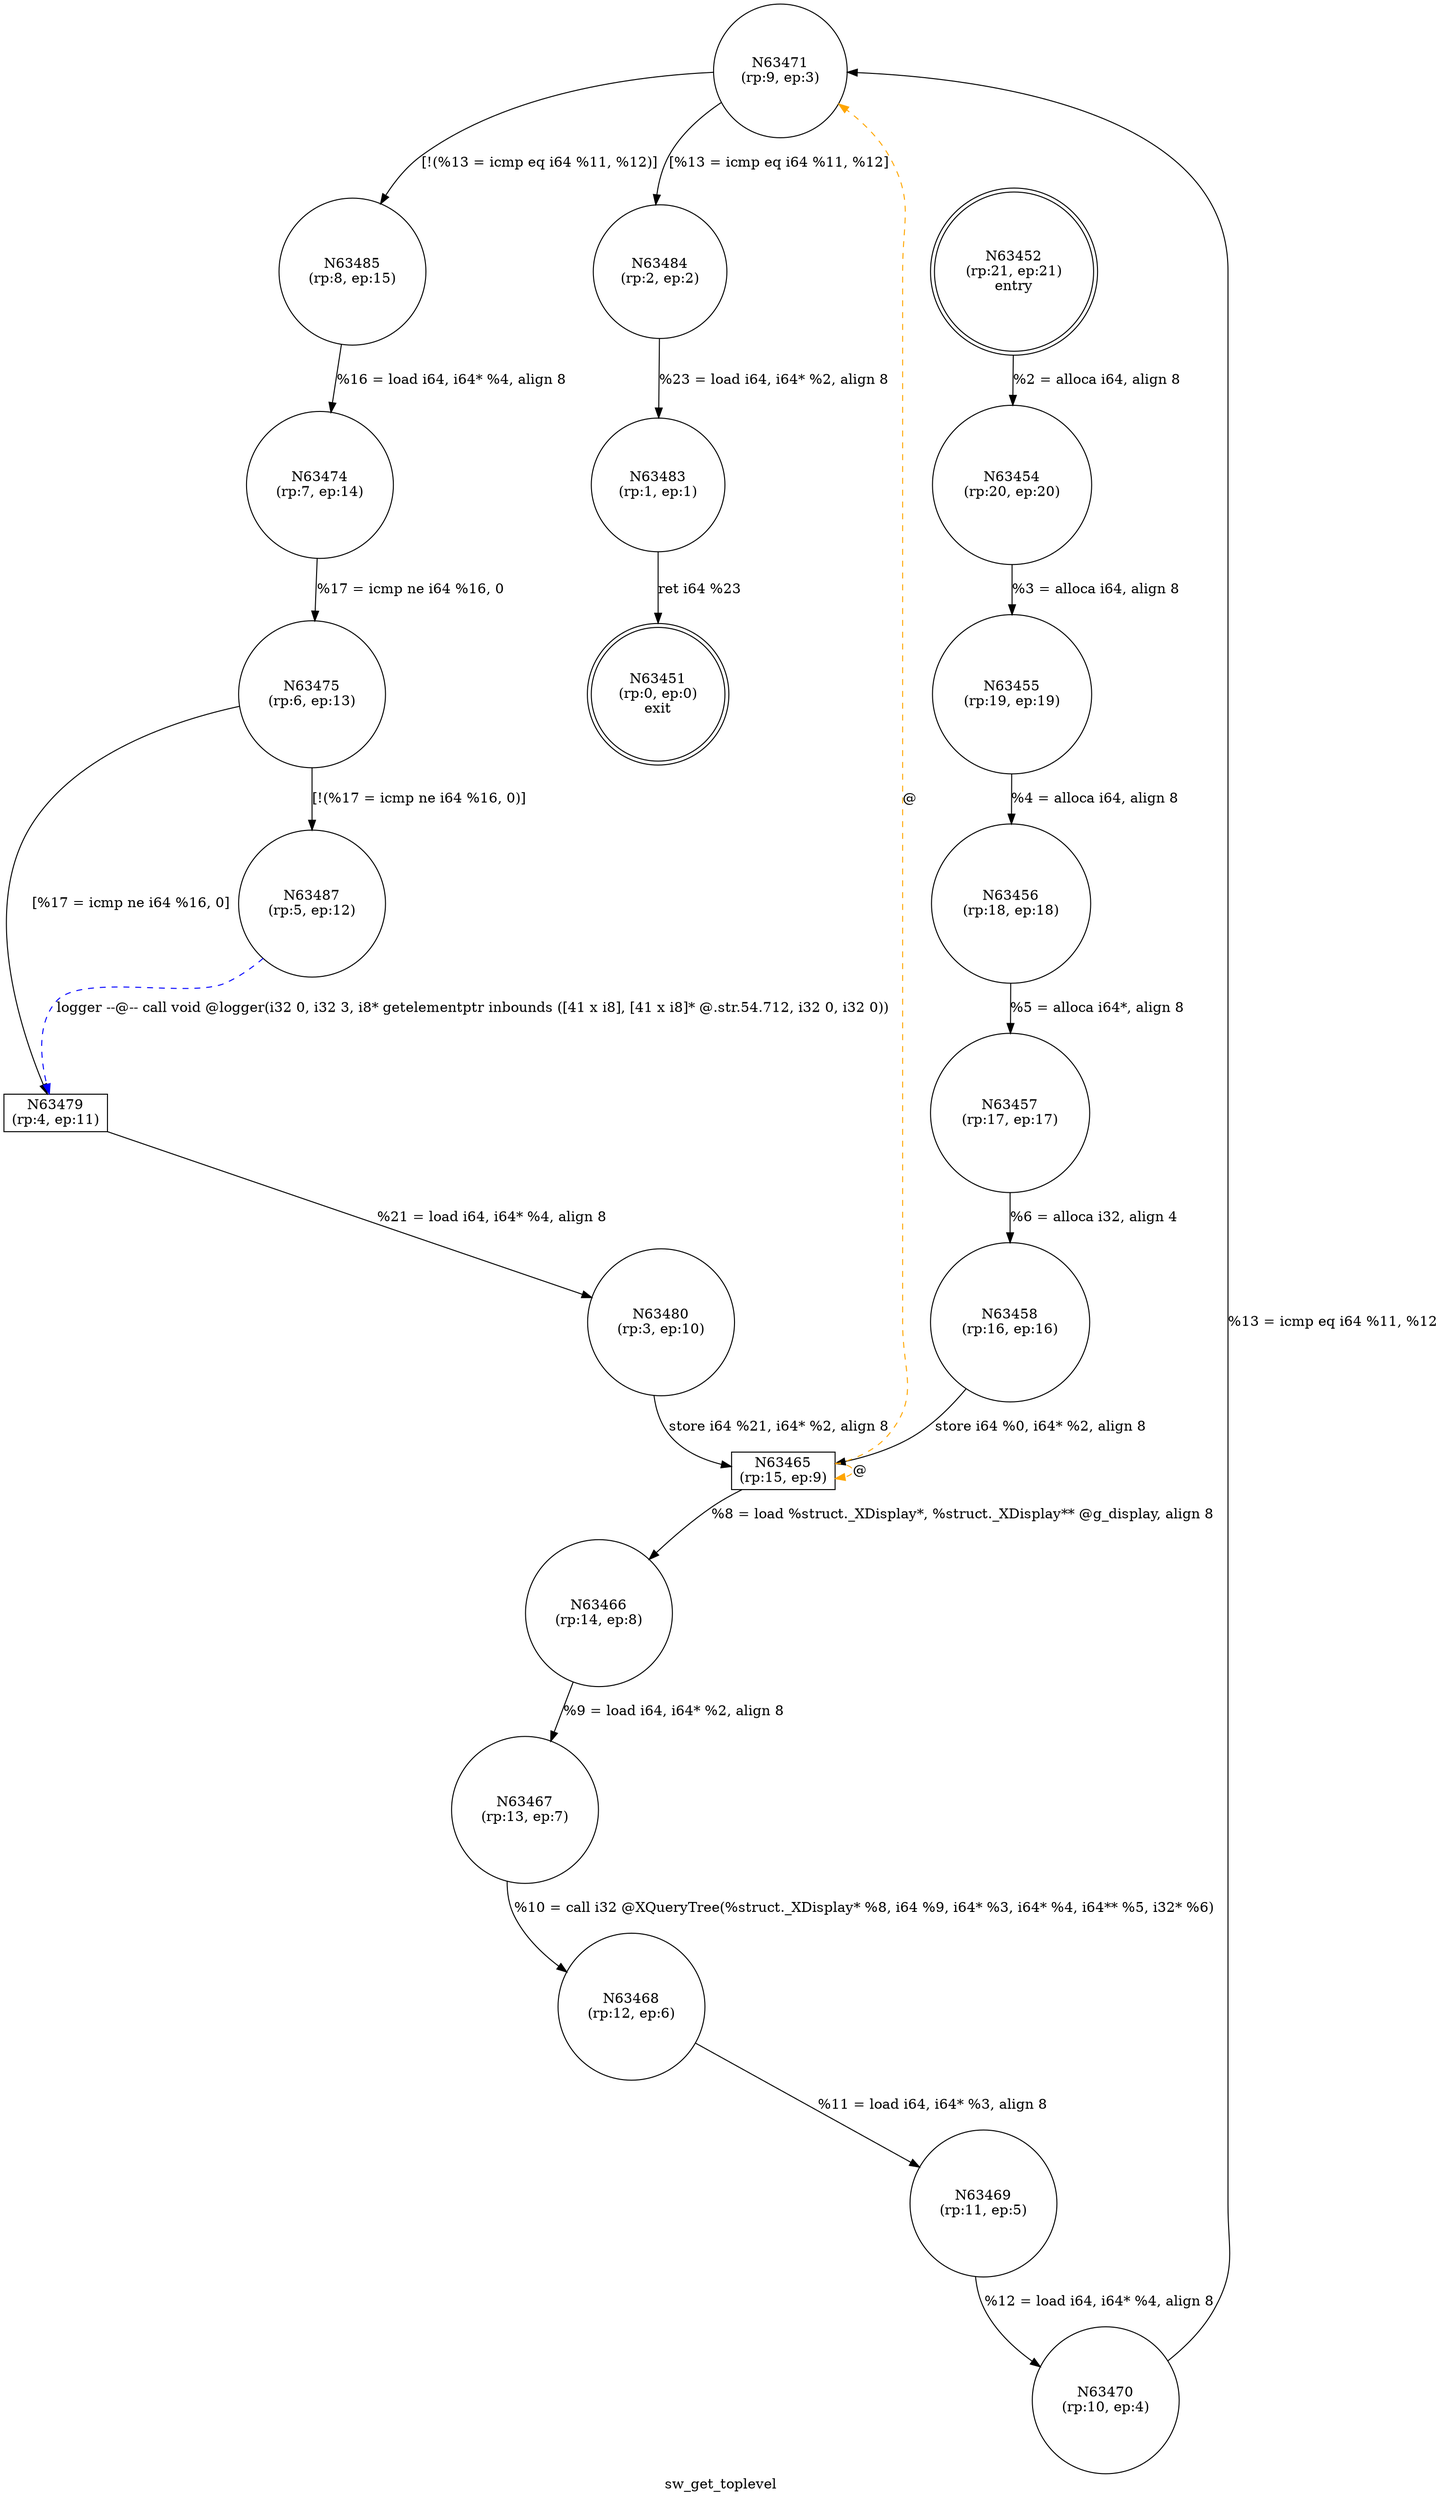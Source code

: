 digraph sw_get_toplevel {
label="sw_get_toplevel"
63451 [label="N63451\n(rp:0, ep:0)\nexit", shape="doublecircle"]
63452 [label="N63452\n(rp:21, ep:21)\nentry", shape="doublecircle"]
63452 -> 63454 [label="%2 = alloca i64, align 8"]
63454 [label="N63454\n(rp:20, ep:20)", shape="circle"]
63454 -> 63455 [label="%3 = alloca i64, align 8"]
63455 [label="N63455\n(rp:19, ep:19)", shape="circle"]
63455 -> 63456 [label="%4 = alloca i64, align 8"]
63456 [label="N63456\n(rp:18, ep:18)", shape="circle"]
63456 -> 63457 [label="%5 = alloca i64*, align 8"]
63457 [label="N63457\n(rp:17, ep:17)", shape="circle"]
63457 -> 63458 [label="%6 = alloca i32, align 4"]
63458 [label="N63458\n(rp:16, ep:16)", shape="circle"]
63458 -> 63465 [label="store i64 %0, i64* %2, align 8"]
63465 [label="N63465\n(rp:15, ep:9)", shape="box"]
63465 -> 63466 [label="%8 = load %struct._XDisplay*, %struct._XDisplay** @g_display, align 8"]
63465 -> 63465 [label="@", style="dashed", color="orange"]
63465 -> 63471 [label="@", style="dashed", color="orange"]
63466 [label="N63466\n(rp:14, ep:8)", shape="circle"]
63466 -> 63467 [label="%9 = load i64, i64* %2, align 8"]
63467 [label="N63467\n(rp:13, ep:7)", shape="circle"]
63467 -> 63468 [label="%10 = call i32 @XQueryTree(%struct._XDisplay* %8, i64 %9, i64* %3, i64* %4, i64** %5, i32* %6)"]
63468 [label="N63468\n(rp:12, ep:6)", shape="circle"]
63468 -> 63469 [label="%11 = load i64, i64* %3, align 8"]
63469 [label="N63469\n(rp:11, ep:5)", shape="circle"]
63469 -> 63470 [label="%12 = load i64, i64* %4, align 8"]
63470 [label="N63470\n(rp:10, ep:4)", shape="circle"]
63470 -> 63471 [label="%13 = icmp eq i64 %11, %12"]
63471 [label="N63471\n(rp:9, ep:3)", shape="circle"]
63471 -> 63484 [label="[%13 = icmp eq i64 %11, %12]"]
63471 -> 63485 [label="[!(%13 = icmp eq i64 %11, %12)]"]
63474 [label="N63474\n(rp:7, ep:14)", shape="circle"]
63474 -> 63475 [label="%17 = icmp ne i64 %16, 0"]
63475 [label="N63475\n(rp:6, ep:13)", shape="circle"]
63475 -> 63487 [label="[!(%17 = icmp ne i64 %16, 0)]"]
63475 -> 63479 [label="[%17 = icmp ne i64 %16, 0]"]
63479 [label="N63479\n(rp:4, ep:11)", shape="box"]
63479 -> 63480 [label="%21 = load i64, i64* %4, align 8"]
63480 [label="N63480\n(rp:3, ep:10)", shape="circle"]
63480 -> 63465 [label="store i64 %21, i64* %2, align 8"]
63483 [label="N63483\n(rp:1, ep:1)", shape="circle"]
63483 -> 63451 [label="ret i64 %23"]
63484 [label="N63484\n(rp:2, ep:2)", shape="circle"]
63484 -> 63483 [label="%23 = load i64, i64* %2, align 8"]
63485 [label="N63485\n(rp:8, ep:15)", shape="circle"]
63485 -> 63474 [label="%16 = load i64, i64* %4, align 8"]
63487 [label="N63487\n(rp:5, ep:12)", shape="circle"]
63487 -> 63479 [label="logger --@-- call void @logger(i32 0, i32 3, i8* getelementptr inbounds ([41 x i8], [41 x i8]* @.str.54.712, i32 0, i32 0))", style="dashed", color="blue"]
}
